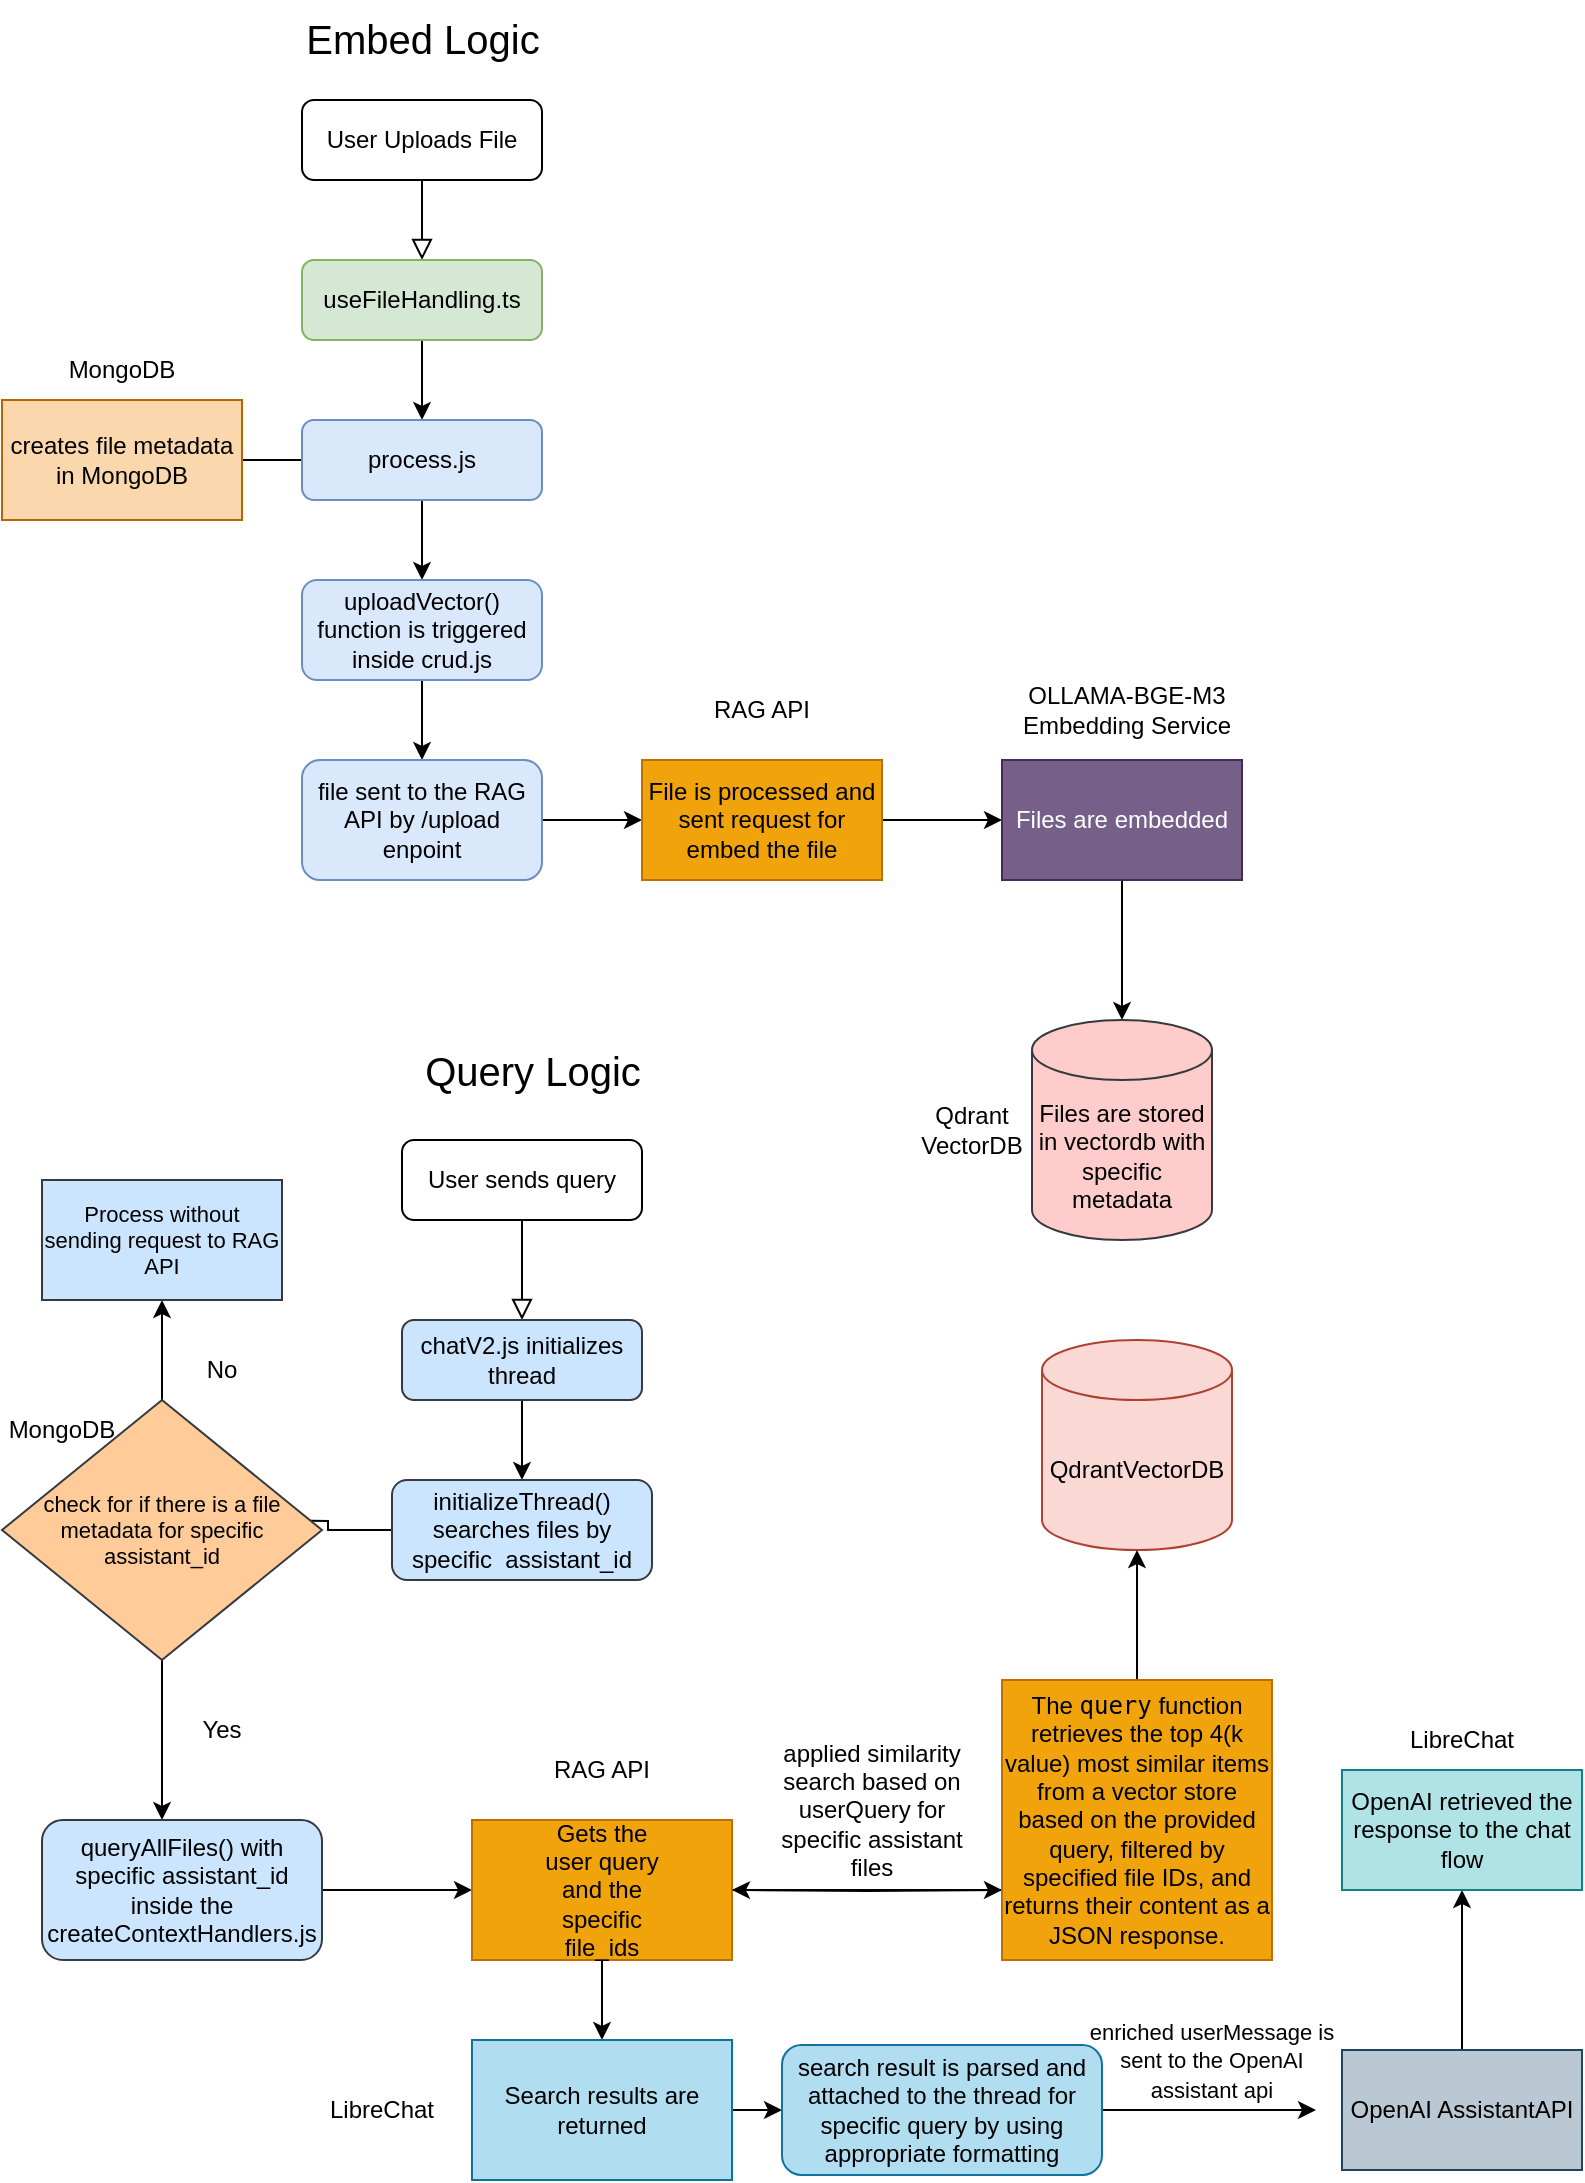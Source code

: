 <mxfile version="25.0.3">
  <diagram id="C5RBs43oDa-KdzZeNtuy" name="Page-1">
    <mxGraphModel dx="1434" dy="774" grid="1" gridSize="10" guides="1" tooltips="1" connect="1" arrows="1" fold="1" page="1" pageScale="1" pageWidth="827" pageHeight="1169" math="0" shadow="0">
      <root>
        <mxCell id="WIyWlLk6GJQsqaUBKTNV-0" />
        <mxCell id="WIyWlLk6GJQsqaUBKTNV-1" parent="WIyWlLk6GJQsqaUBKTNV-0" />
        <mxCell id="WIyWlLk6GJQsqaUBKTNV-2" value="" style="rounded=0;html=1;jettySize=auto;orthogonalLoop=1;fontSize=11;endArrow=block;endFill=0;endSize=8;strokeWidth=1;shadow=0;labelBackgroundColor=none;edgeStyle=orthogonalEdgeStyle;entryX=0.5;entryY=0;entryDx=0;entryDy=0;" parent="WIyWlLk6GJQsqaUBKTNV-1" source="WIyWlLk6GJQsqaUBKTNV-3" target="WIyWlLk6GJQsqaUBKTNV-7" edge="1">
          <mxGeometry relative="1" as="geometry">
            <mxPoint x="220" y="170" as="targetPoint" />
          </mxGeometry>
        </mxCell>
        <mxCell id="WIyWlLk6GJQsqaUBKTNV-3" value="User Uploads File" style="rounded=1;whiteSpace=wrap;html=1;fontSize=12;glass=0;strokeWidth=1;shadow=0;" parent="WIyWlLk6GJQsqaUBKTNV-1" vertex="1">
          <mxGeometry x="160" y="80" width="120" height="40" as="geometry" />
        </mxCell>
        <mxCell id="F4SpeGn3STQ8apCfpc9X-2" value="" style="edgeStyle=orthogonalEdgeStyle;rounded=0;orthogonalLoop=1;jettySize=auto;html=1;" parent="WIyWlLk6GJQsqaUBKTNV-1" source="WIyWlLk6GJQsqaUBKTNV-7" target="WIyWlLk6GJQsqaUBKTNV-12" edge="1">
          <mxGeometry relative="1" as="geometry" />
        </mxCell>
        <mxCell id="WIyWlLk6GJQsqaUBKTNV-7" value="useFileHandling.ts" style="rounded=1;whiteSpace=wrap;html=1;fontSize=12;glass=0;strokeWidth=1;shadow=0;fillColor=#d5e8d4;strokeColor=#82b366;" parent="WIyWlLk6GJQsqaUBKTNV-1" vertex="1">
          <mxGeometry x="160" y="160" width="120" height="40" as="geometry" />
        </mxCell>
        <mxCell id="F4SpeGn3STQ8apCfpc9X-4" value="" style="edgeStyle=orthogonalEdgeStyle;rounded=0;orthogonalLoop=1;jettySize=auto;html=1;" parent="WIyWlLk6GJQsqaUBKTNV-1" source="WIyWlLk6GJQsqaUBKTNV-12" edge="1">
          <mxGeometry relative="1" as="geometry">
            <mxPoint x="120" y="260" as="targetPoint" />
          </mxGeometry>
        </mxCell>
        <mxCell id="F4SpeGn3STQ8apCfpc9X-7" value="" style="edgeStyle=orthogonalEdgeStyle;rounded=0;orthogonalLoop=1;jettySize=auto;html=1;" parent="WIyWlLk6GJQsqaUBKTNV-1" source="WIyWlLk6GJQsqaUBKTNV-12" target="F4SpeGn3STQ8apCfpc9X-6" edge="1">
          <mxGeometry relative="1" as="geometry" />
        </mxCell>
        <mxCell id="WIyWlLk6GJQsqaUBKTNV-12" value="process.js" style="rounded=1;whiteSpace=wrap;html=1;fontSize=12;glass=0;strokeWidth=1;shadow=0;fillColor=#dae8fc;strokeColor=#6c8ebf;" parent="WIyWlLk6GJQsqaUBKTNV-1" vertex="1">
          <mxGeometry x="160" y="240" width="120" height="40" as="geometry" />
        </mxCell>
        <mxCell id="F4SpeGn3STQ8apCfpc9X-0" value="&lt;font style=&quot;font-size: 20px;&quot;&gt;Embed Logic&lt;/font&gt;" style="text;html=1;align=center;verticalAlign=middle;resizable=0;points=[];autosize=1;strokeColor=none;fillColor=none;fontSize=18;" parent="WIyWlLk6GJQsqaUBKTNV-1" vertex="1">
          <mxGeometry x="150" y="30" width="140" height="40" as="geometry" />
        </mxCell>
        <mxCell id="F4SpeGn3STQ8apCfpc9X-5" value="creates file metadata in MongoDB" style="rounded=0;whiteSpace=wrap;html=1;fillColor=#fad7ac;strokeColor=#b46504;" parent="WIyWlLk6GJQsqaUBKTNV-1" vertex="1">
          <mxGeometry x="10" y="230" width="120" height="60" as="geometry" />
        </mxCell>
        <mxCell id="F4SpeGn3STQ8apCfpc9X-11" value="" style="edgeStyle=orthogonalEdgeStyle;rounded=0;orthogonalLoop=1;jettySize=auto;html=1;" parent="WIyWlLk6GJQsqaUBKTNV-1" source="F4SpeGn3STQ8apCfpc9X-6" target="F4SpeGn3STQ8apCfpc9X-10" edge="1">
          <mxGeometry relative="1" as="geometry" />
        </mxCell>
        <mxCell id="F4SpeGn3STQ8apCfpc9X-6" value="uploadVector() function is triggered inside crud.js" style="rounded=1;whiteSpace=wrap;html=1;fontSize=12;glass=0;strokeWidth=1;shadow=0;fillColor=#dae8fc;strokeColor=#6c8ebf;" parent="WIyWlLk6GJQsqaUBKTNV-1" vertex="1">
          <mxGeometry x="160" y="320" width="120" height="50" as="geometry" />
        </mxCell>
        <mxCell id="F4SpeGn3STQ8apCfpc9X-17" value="" style="edgeStyle=orthogonalEdgeStyle;rounded=0;orthogonalLoop=1;jettySize=auto;html=1;" parent="WIyWlLk6GJQsqaUBKTNV-1" source="F4SpeGn3STQ8apCfpc9X-10" target="F4SpeGn3STQ8apCfpc9X-16" edge="1">
          <mxGeometry relative="1" as="geometry" />
        </mxCell>
        <mxCell id="F4SpeGn3STQ8apCfpc9X-10" value="file sent to the RAG API by /upload enpoint" style="whiteSpace=wrap;html=1;rounded=1;glass=0;strokeWidth=1;shadow=0;fillColor=#dae8fc;strokeColor=#6c8ebf;" parent="WIyWlLk6GJQsqaUBKTNV-1" vertex="1">
          <mxGeometry x="160" y="410" width="120" height="60" as="geometry" />
        </mxCell>
        <mxCell id="F4SpeGn3STQ8apCfpc9X-23" value="" style="edgeStyle=orthogonalEdgeStyle;rounded=0;orthogonalLoop=1;jettySize=auto;html=1;" parent="WIyWlLk6GJQsqaUBKTNV-1" source="F4SpeGn3STQ8apCfpc9X-16" target="F4SpeGn3STQ8apCfpc9X-22" edge="1">
          <mxGeometry relative="1" as="geometry" />
        </mxCell>
        <mxCell id="F4SpeGn3STQ8apCfpc9X-16" value="File is processed and sent request for embed the file " style="rounded=0;whiteSpace=wrap;html=1;fillColor=#f0a30a;fontColor=#000000;strokeColor=#BD7000;" parent="WIyWlLk6GJQsqaUBKTNV-1" vertex="1">
          <mxGeometry x="330" y="410" width="120" height="60" as="geometry" />
        </mxCell>
        <mxCell id="F4SpeGn3STQ8apCfpc9X-18" value="MongoDB" style="text;html=1;align=center;verticalAlign=middle;whiteSpace=wrap;rounded=0;" parent="WIyWlLk6GJQsqaUBKTNV-1" vertex="1">
          <mxGeometry x="40" y="200" width="60" height="30" as="geometry" />
        </mxCell>
        <mxCell id="F4SpeGn3STQ8apCfpc9X-21" value="RAG API" style="text;html=1;align=center;verticalAlign=middle;whiteSpace=wrap;rounded=0;" parent="WIyWlLk6GJQsqaUBKTNV-1" vertex="1">
          <mxGeometry x="360" y="370" width="60" height="30" as="geometry" />
        </mxCell>
        <mxCell id="F4SpeGn3STQ8apCfpc9X-27" value="" style="edgeStyle=orthogonalEdgeStyle;rounded=0;orthogonalLoop=1;jettySize=auto;html=1;entryX=0.5;entryY=0;entryDx=0;entryDy=0;entryPerimeter=0;" parent="WIyWlLk6GJQsqaUBKTNV-1" source="F4SpeGn3STQ8apCfpc9X-22" edge="1" target="F4SpeGn3STQ8apCfpc9X-87">
          <mxGeometry relative="1" as="geometry">
            <mxPoint x="570.0" y="525" as="targetPoint" />
          </mxGeometry>
        </mxCell>
        <mxCell id="F4SpeGn3STQ8apCfpc9X-22" value="Files are embedded" style="rounded=0;whiteSpace=wrap;html=1;fillColor=#76608a;fontColor=#ffffff;strokeColor=#432D57;" parent="WIyWlLk6GJQsqaUBKTNV-1" vertex="1">
          <mxGeometry x="510" y="410" width="120" height="60" as="geometry" />
        </mxCell>
        <mxCell id="F4SpeGn3STQ8apCfpc9X-24" value="OLLAMA-BGE-M3 Embedding Service" style="text;html=1;align=center;verticalAlign=middle;whiteSpace=wrap;rounded=0;" parent="WIyWlLk6GJQsqaUBKTNV-1" vertex="1">
          <mxGeometry x="515" y="360" width="115" height="50" as="geometry" />
        </mxCell>
        <mxCell id="F4SpeGn3STQ8apCfpc9X-28" value="Qdrant VectorDB" style="text;html=1;align=center;verticalAlign=middle;whiteSpace=wrap;rounded=0;" parent="WIyWlLk6GJQsqaUBKTNV-1" vertex="1">
          <mxGeometry x="465" y="580" width="60" height="30" as="geometry" />
        </mxCell>
        <mxCell id="F4SpeGn3STQ8apCfpc9X-29" value="" style="rounded=0;html=1;jettySize=auto;orthogonalLoop=1;fontSize=11;endArrow=block;endFill=0;endSize=8;strokeWidth=1;shadow=0;labelBackgroundColor=none;edgeStyle=orthogonalEdgeStyle;entryX=0.5;entryY=0;entryDx=0;entryDy=0;" parent="WIyWlLk6GJQsqaUBKTNV-1" source="F4SpeGn3STQ8apCfpc9X-30" target="F4SpeGn3STQ8apCfpc9X-32" edge="1">
          <mxGeometry relative="1" as="geometry">
            <mxPoint x="240" y="700" as="targetPoint" />
          </mxGeometry>
        </mxCell>
        <mxCell id="F4SpeGn3STQ8apCfpc9X-30" value="User sends query " style="rounded=1;whiteSpace=wrap;html=1;fontSize=12;glass=0;strokeWidth=1;shadow=0;" parent="WIyWlLk6GJQsqaUBKTNV-1" vertex="1">
          <mxGeometry x="210" y="600" width="120" height="40" as="geometry" />
        </mxCell>
        <mxCell id="F4SpeGn3STQ8apCfpc9X-31" value="" style="edgeStyle=orthogonalEdgeStyle;rounded=0;orthogonalLoop=1;jettySize=auto;html=1;" parent="WIyWlLk6GJQsqaUBKTNV-1" source="F4SpeGn3STQ8apCfpc9X-32" target="F4SpeGn3STQ8apCfpc9X-35" edge="1">
          <mxGeometry relative="1" as="geometry" />
        </mxCell>
        <mxCell id="F4SpeGn3STQ8apCfpc9X-32" value="chatV2.js initializes thread" style="rounded=1;whiteSpace=wrap;html=1;fontSize=12;glass=0;strokeWidth=1;shadow=0;fillColor=#cce5ff;strokeColor=#36393d;" parent="WIyWlLk6GJQsqaUBKTNV-1" vertex="1">
          <mxGeometry x="210" y="690" width="120" height="40" as="geometry" />
        </mxCell>
        <mxCell id="F4SpeGn3STQ8apCfpc9X-51" value="" style="edgeStyle=orthogonalEdgeStyle;rounded=0;orthogonalLoop=1;jettySize=auto;html=1;" parent="WIyWlLk6GJQsqaUBKTNV-1" source="F4SpeGn3STQ8apCfpc9X-35" edge="1">
          <mxGeometry relative="1" as="geometry">
            <mxPoint x="140" y="790" as="targetPoint" />
          </mxGeometry>
        </mxCell>
        <mxCell id="F4SpeGn3STQ8apCfpc9X-35" value="initializeThread() searches files by specific&amp;nbsp; assistant_id" style="rounded=1;whiteSpace=wrap;html=1;fontSize=12;glass=0;strokeWidth=1;shadow=0;fillColor=#cce5ff;strokeColor=#36393d;" parent="WIyWlLk6GJQsqaUBKTNV-1" vertex="1">
          <mxGeometry x="205" y="770" width="130" height="50" as="geometry" />
        </mxCell>
        <mxCell id="F4SpeGn3STQ8apCfpc9X-36" value="&lt;font style=&quot;font-size: 20px;&quot;&gt;Query Logic&lt;/font&gt;" style="text;html=1;align=center;verticalAlign=middle;resizable=0;points=[];autosize=1;strokeColor=none;fillColor=none;" parent="WIyWlLk6GJQsqaUBKTNV-1" vertex="1">
          <mxGeometry x="210" y="545" width="130" height="40" as="geometry" />
        </mxCell>
        <mxCell id="F4SpeGn3STQ8apCfpc9X-44" value="MongoDB" style="text;html=1;align=center;verticalAlign=middle;whiteSpace=wrap;rounded=0;" parent="WIyWlLk6GJQsqaUBKTNV-1" vertex="1">
          <mxGeometry x="10" y="730" width="60" height="30" as="geometry" />
        </mxCell>
        <mxCell id="F4SpeGn3STQ8apCfpc9X-45" value="RAG API" style="text;html=1;align=center;verticalAlign=middle;whiteSpace=wrap;rounded=0;" parent="WIyWlLk6GJQsqaUBKTNV-1" vertex="1">
          <mxGeometry x="280" y="900" width="60" height="30" as="geometry" />
        </mxCell>
        <mxCell id="F4SpeGn3STQ8apCfpc9X-57" value="" style="edgeStyle=orthogonalEdgeStyle;rounded=0;orthogonalLoop=1;jettySize=auto;html=1;" parent="WIyWlLk6GJQsqaUBKTNV-1" source="F4SpeGn3STQ8apCfpc9X-52" target="F4SpeGn3STQ8apCfpc9X-56" edge="1">
          <mxGeometry relative="1" as="geometry" />
        </mxCell>
        <mxCell id="F4SpeGn3STQ8apCfpc9X-61" style="edgeStyle=orthogonalEdgeStyle;rounded=0;orthogonalLoop=1;jettySize=auto;html=1;" parent="WIyWlLk6GJQsqaUBKTNV-1" source="F4SpeGn3STQ8apCfpc9X-52" edge="1">
          <mxGeometry relative="1" as="geometry">
            <mxPoint x="90" y="940" as="targetPoint" />
          </mxGeometry>
        </mxCell>
        <mxCell id="F4SpeGn3STQ8apCfpc9X-52" value="check for if there is a file metadata for specific assistant_id" style="rhombus;whiteSpace=wrap;html=1;fontSize=11;fillColor=#ffcc99;strokeColor=#36393d;" parent="WIyWlLk6GJQsqaUBKTNV-1" vertex="1">
          <mxGeometry x="10" y="730" width="160" height="130" as="geometry" />
        </mxCell>
        <mxCell id="F4SpeGn3STQ8apCfpc9X-56" value="Process without sending request to RAG API" style="whiteSpace=wrap;html=1;fontSize=11;fillColor=#cce5ff;strokeColor=#36393d;" parent="WIyWlLk6GJQsqaUBKTNV-1" vertex="1">
          <mxGeometry x="30" y="620" width="120" height="60" as="geometry" />
        </mxCell>
        <mxCell id="F4SpeGn3STQ8apCfpc9X-58" value="No" style="text;html=1;align=center;verticalAlign=middle;whiteSpace=wrap;rounded=0;" parent="WIyWlLk6GJQsqaUBKTNV-1" vertex="1">
          <mxGeometry x="90" y="700" width="60" height="30" as="geometry" />
        </mxCell>
        <mxCell id="F4SpeGn3STQ8apCfpc9X-59" value="Yes" style="text;html=1;align=center;verticalAlign=middle;whiteSpace=wrap;rounded=0;" parent="WIyWlLk6GJQsqaUBKTNV-1" vertex="1">
          <mxGeometry x="90" y="880" width="60" height="30" as="geometry" />
        </mxCell>
        <mxCell id="F4SpeGn3STQ8apCfpc9X-64" value="" style="edgeStyle=orthogonalEdgeStyle;rounded=0;orthogonalLoop=1;jettySize=auto;html=1;" parent="WIyWlLk6GJQsqaUBKTNV-1" source="F4SpeGn3STQ8apCfpc9X-62" target="F4SpeGn3STQ8apCfpc9X-63" edge="1">
          <mxGeometry relative="1" as="geometry" />
        </mxCell>
        <mxCell id="F4SpeGn3STQ8apCfpc9X-62" value="queryAllFiles() with specific assistant_id inside the createContextHandlers.js" style="rounded=1;whiteSpace=wrap;html=1;fillColor=#cce5ff;strokeColor=#36393d;" parent="WIyWlLk6GJQsqaUBKTNV-1" vertex="1">
          <mxGeometry x="30" y="940" width="140" height="70" as="geometry" />
        </mxCell>
        <mxCell id="F4SpeGn3STQ8apCfpc9X-66" value="" style="edgeStyle=orthogonalEdgeStyle;rounded=0;orthogonalLoop=1;jettySize=auto;html=1;" parent="WIyWlLk6GJQsqaUBKTNV-1" source="F4SpeGn3STQ8apCfpc9X-63" edge="1">
          <mxGeometry relative="1" as="geometry">
            <mxPoint x="510.0" y="975" as="targetPoint" />
          </mxGeometry>
        </mxCell>
        <mxCell id="F4SpeGn3STQ8apCfpc9X-72" value="" style="edgeStyle=orthogonalEdgeStyle;rounded=0;orthogonalLoop=1;jettySize=auto;html=1;" parent="WIyWlLk6GJQsqaUBKTNV-1" source="F4SpeGn3STQ8apCfpc9X-63" target="F4SpeGn3STQ8apCfpc9X-71" edge="1">
          <mxGeometry relative="1" as="geometry" />
        </mxCell>
        <mxCell id="F4SpeGn3STQ8apCfpc9X-63" value="" style="rounded=0;whiteSpace=wrap;html=1;fillColor=#f0a30a;fontColor=#000000;strokeColor=#BD7000;" parent="WIyWlLk6GJQsqaUBKTNV-1" vertex="1">
          <mxGeometry x="245" y="940" width="130" height="70" as="geometry" />
        </mxCell>
        <mxCell id="F4SpeGn3STQ8apCfpc9X-67" value="" style="edgeStyle=orthogonalEdgeStyle;rounded=0;orthogonalLoop=1;jettySize=auto;html=1;" parent="WIyWlLk6GJQsqaUBKTNV-1" target="F4SpeGn3STQ8apCfpc9X-63" edge="1">
          <mxGeometry relative="1" as="geometry">
            <mxPoint x="510.0" y="975" as="sourcePoint" />
          </mxGeometry>
        </mxCell>
        <mxCell id="F4SpeGn3STQ8apCfpc9X-69" value="Gets the user query and the specific file_ids" style="text;html=1;align=center;verticalAlign=middle;whiteSpace=wrap;rounded=0;" parent="WIyWlLk6GJQsqaUBKTNV-1" vertex="1">
          <mxGeometry x="280" y="960" width="60" height="30" as="geometry" />
        </mxCell>
        <mxCell id="F4SpeGn3STQ8apCfpc9X-70" value="applied similarity search based on userQuery for specific assistant files" style="text;html=1;align=center;verticalAlign=middle;whiteSpace=wrap;rounded=0;" parent="WIyWlLk6GJQsqaUBKTNV-1" vertex="1">
          <mxGeometry x="390" y="915" width="110" height="40" as="geometry" />
        </mxCell>
        <mxCell id="F4SpeGn3STQ8apCfpc9X-76" value="" style="edgeStyle=orthogonalEdgeStyle;rounded=0;orthogonalLoop=1;jettySize=auto;html=1;" parent="WIyWlLk6GJQsqaUBKTNV-1" source="F4SpeGn3STQ8apCfpc9X-71" target="F4SpeGn3STQ8apCfpc9X-75" edge="1">
          <mxGeometry relative="1" as="geometry" />
        </mxCell>
        <mxCell id="F4SpeGn3STQ8apCfpc9X-71" value="Search results are returned" style="rounded=0;whiteSpace=wrap;html=1;fillColor=#b1ddf0;strokeColor=#10739e;" parent="WIyWlLk6GJQsqaUBKTNV-1" vertex="1">
          <mxGeometry x="245" y="1050" width="130" height="70" as="geometry" />
        </mxCell>
        <mxCell id="F4SpeGn3STQ8apCfpc9X-73" value="LibreChat" style="text;html=1;align=center;verticalAlign=middle;whiteSpace=wrap;rounded=0;" parent="WIyWlLk6GJQsqaUBKTNV-1" vertex="1">
          <mxGeometry x="170" y="1070" width="60" height="30" as="geometry" />
        </mxCell>
        <mxCell id="F4SpeGn3STQ8apCfpc9X-74" value="QdrantVectorDB" style="shape=cylinder3;whiteSpace=wrap;html=1;boundedLbl=1;backgroundOutline=1;size=15;fillColor=#fad9d5;strokeColor=#ae4132;" parent="WIyWlLk6GJQsqaUBKTNV-1" vertex="1">
          <mxGeometry x="530" y="700" width="95" height="105" as="geometry" />
        </mxCell>
        <mxCell id="F4SpeGn3STQ8apCfpc9X-80" value="" style="edgeStyle=orthogonalEdgeStyle;rounded=0;orthogonalLoop=1;jettySize=auto;html=1;" parent="WIyWlLk6GJQsqaUBKTNV-1" source="F4SpeGn3STQ8apCfpc9X-75" edge="1">
          <mxGeometry relative="1" as="geometry">
            <mxPoint x="667" y="1085.0" as="targetPoint" />
          </mxGeometry>
        </mxCell>
        <mxCell id="F4SpeGn3STQ8apCfpc9X-75" value="search result is parsed and attached to the thread for specific query by using appropriate formatting" style="rounded=1;whiteSpace=wrap;html=1;fontSize=12;glass=0;strokeWidth=1;shadow=0;fillColor=#b1ddf0;strokeColor=#10739e;" parent="WIyWlLk6GJQsqaUBKTNV-1" vertex="1">
          <mxGeometry x="400" y="1052.5" width="160" height="65" as="geometry" />
        </mxCell>
        <mxCell id="F4SpeGn3STQ8apCfpc9X-81" value="&lt;font style=&quot;font-size: 11px;&quot;&gt;enriched userMessage is sent to the OpenAI assistant api&lt;/font&gt;" style="text;html=1;align=center;verticalAlign=middle;whiteSpace=wrap;rounded=0;" parent="WIyWlLk6GJQsqaUBKTNV-1" vertex="1">
          <mxGeometry x="550" y="1020" width="130" height="80" as="geometry" />
        </mxCell>
        <mxCell id="F4SpeGn3STQ8apCfpc9X-85" value="" style="edgeStyle=orthogonalEdgeStyle;rounded=0;orthogonalLoop=1;jettySize=auto;html=1;" parent="WIyWlLk6GJQsqaUBKTNV-1" source="F4SpeGn3STQ8apCfpc9X-83" target="F4SpeGn3STQ8apCfpc9X-84" edge="1">
          <mxGeometry relative="1" as="geometry" />
        </mxCell>
        <mxCell id="F4SpeGn3STQ8apCfpc9X-83" value="OpenAI AssistantAPI" style="rounded=0;whiteSpace=wrap;html=1;fillColor=#bac8d3;strokeColor=#23445d;" parent="WIyWlLk6GJQsqaUBKTNV-1" vertex="1">
          <mxGeometry x="680" y="1055" width="120" height="60" as="geometry" />
        </mxCell>
        <mxCell id="F4SpeGn3STQ8apCfpc9X-84" value="OpenAI retrieved the response to the chat flow" style="rounded=0;whiteSpace=wrap;html=1;fillColor=#b0e3e6;strokeColor=#0e8088;" parent="WIyWlLk6GJQsqaUBKTNV-1" vertex="1">
          <mxGeometry x="680" y="915" width="120" height="60" as="geometry" />
        </mxCell>
        <mxCell id="F4SpeGn3STQ8apCfpc9X-86" value="LibreChat" style="text;html=1;align=center;verticalAlign=middle;whiteSpace=wrap;rounded=0;" parent="WIyWlLk6GJQsqaUBKTNV-1" vertex="1">
          <mxGeometry x="710" y="885" width="60" height="30" as="geometry" />
        </mxCell>
        <mxCell id="F4SpeGn3STQ8apCfpc9X-87" value="Files are stored in vectordb with specific metadata" style="shape=cylinder3;whiteSpace=wrap;html=1;boundedLbl=1;backgroundOutline=1;size=15;fillColor=#ffcccc;strokeColor=#36393d;" parent="WIyWlLk6GJQsqaUBKTNV-1" vertex="1">
          <mxGeometry x="525" y="540" width="90" height="110" as="geometry" />
        </mxCell>
        <mxCell id="Tu8MfIRVwx4Vo5nsX62d-1" value="" style="edgeStyle=orthogonalEdgeStyle;rounded=0;orthogonalLoop=1;jettySize=auto;html=1;" parent="WIyWlLk6GJQsqaUBKTNV-1" source="Tu8MfIRVwx4Vo5nsX62d-0" target="F4SpeGn3STQ8apCfpc9X-74" edge="1">
          <mxGeometry relative="1" as="geometry" />
        </mxCell>
        <mxCell id="Tu8MfIRVwx4Vo5nsX62d-0" value="The &lt;code&gt;query&lt;/code&gt; function retrieves the top 4(k value) most similar items from a vector store based on the provided query, filtered by specified file IDs, and returns their content as a JSON response." style="rounded=0;whiteSpace=wrap;html=1;fillColor=#f0a30a;fontColor=#000000;strokeColor=#BD7000;" parent="WIyWlLk6GJQsqaUBKTNV-1" vertex="1">
          <mxGeometry x="510" y="870" width="135" height="140" as="geometry" />
        </mxCell>
      </root>
    </mxGraphModel>
  </diagram>
</mxfile>
